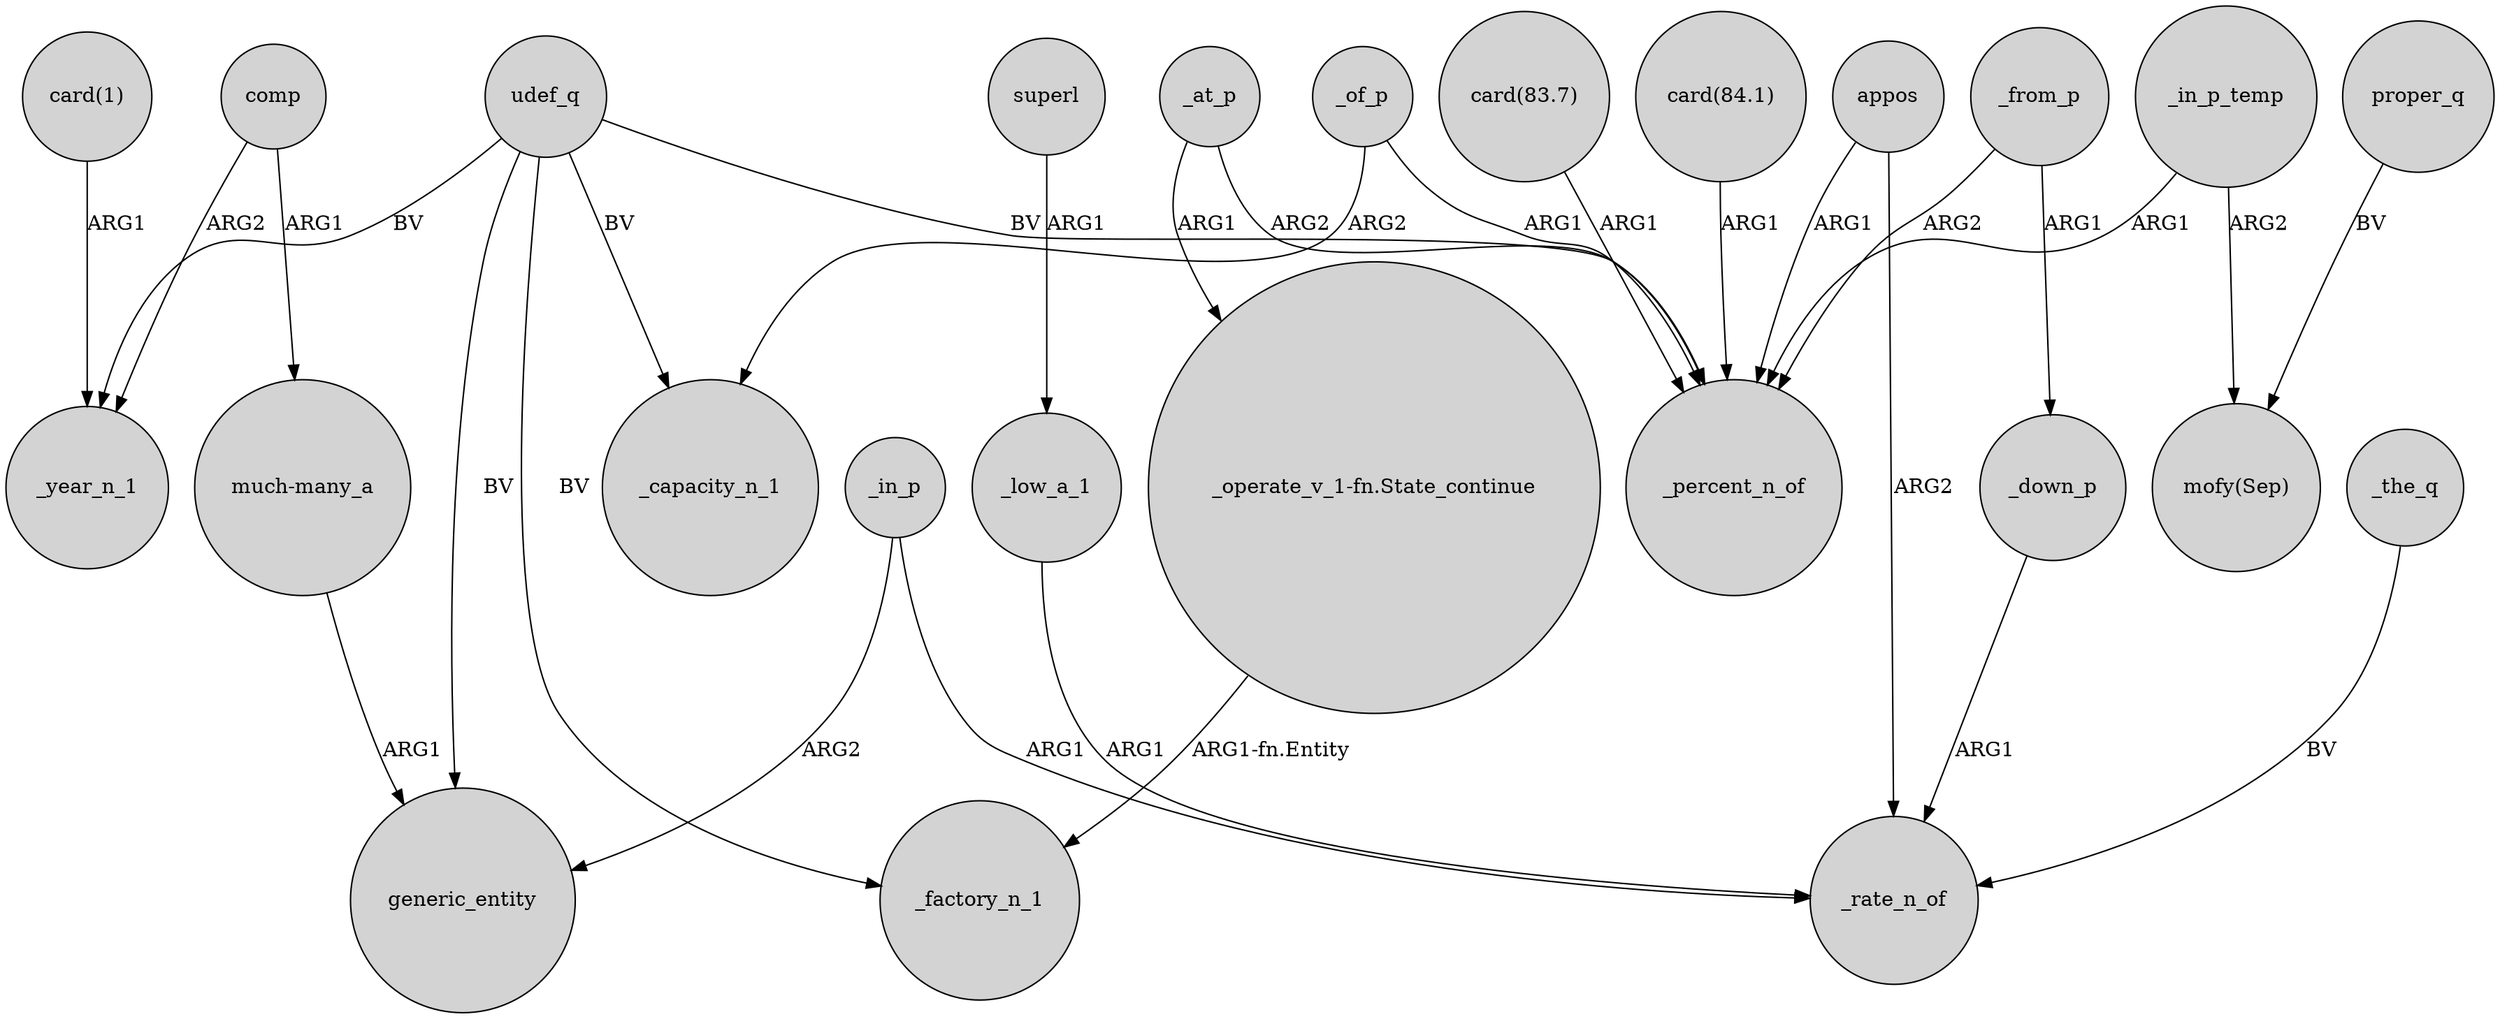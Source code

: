 digraph {
	node [shape=circle style=filled]
	superl -> _low_a_1 [label=ARG1]
	_at_p -> _percent_n_of [label=ARG2]
	"_operate_v_1-fn.State_continue" -> _factory_n_1 [label="ARG1-fn.Entity"]
	_low_a_1 -> _rate_n_of [label=ARG1]
	"card(1)" -> _year_n_1 [label=ARG1]
	appos -> _rate_n_of [label=ARG2]
	_of_p -> _percent_n_of [label=ARG1]
	udef_q -> generic_entity [label=BV]
	appos -> _percent_n_of [label=ARG1]
	_the_q -> _rate_n_of [label=BV]
	udef_q -> _factory_n_1 [label=BV]
	_from_p -> _down_p [label=ARG1]
	_in_p -> generic_entity [label=ARG2]
	comp -> "much-many_a" [label=ARG1]
	_in_p -> _rate_n_of [label=ARG1]
	udef_q -> _percent_n_of [label=BV]
	"much-many_a" -> generic_entity [label=ARG1]
	_at_p -> "_operate_v_1-fn.State_continue" [label=ARG1]
	_down_p -> _rate_n_of [label=ARG1]
	_from_p -> _percent_n_of [label=ARG2]
	udef_q -> _capacity_n_1 [label=BV]
	proper_q -> "mofy(Sep)" [label=BV]
	udef_q -> _year_n_1 [label=BV]
	_in_p_temp -> _percent_n_of [label=ARG1]
	"card(83.7)" -> _percent_n_of [label=ARG1]
	comp -> _year_n_1 [label=ARG2]
	"card(84.1)" -> _percent_n_of [label=ARG1]
	_of_p -> _capacity_n_1 [label=ARG2]
	_in_p_temp -> "mofy(Sep)" [label=ARG2]
}
